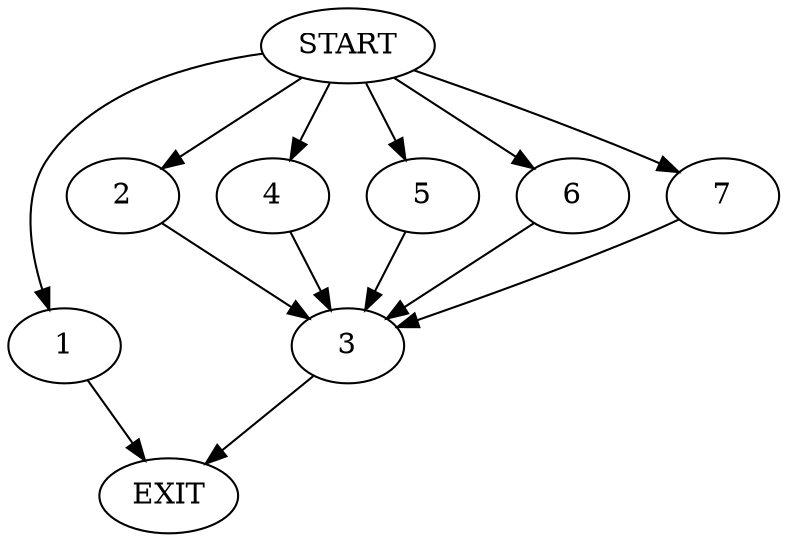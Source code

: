 digraph {
0 [label="START"]
8 [label="EXIT"]
0 -> 1
1 -> 8
0 -> 2
2 -> 3
3 -> 8
0 -> 4
4 -> 3
0 -> 5
5 -> 3
0 -> 6
6 -> 3
0 -> 7
7 -> 3
}
